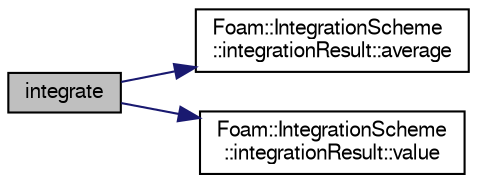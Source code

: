 digraph "integrate"
{
  bgcolor="transparent";
  edge [fontname="FreeSans",fontsize="10",labelfontname="FreeSans",labelfontsize="10"];
  node [fontname="FreeSans",fontsize="10",shape=record];
  rankdir="LR";
  Node26 [label="integrate",height=0.2,width=0.4,color="black", fillcolor="grey75", style="filled", fontcolor="black"];
  Node26 -> Node27 [color="midnightblue",fontsize="10",style="solid",fontname="FreeSans"];
  Node27 [label="Foam::IntegrationScheme\l::integrationResult::average",height=0.2,width=0.4,color="black",URL="$a23850.html#a1db78afd3e628e89ca0cbf5c0d924b1a",tooltip="Return const access to the average. "];
  Node26 -> Node28 [color="midnightblue",fontsize="10",style="solid",fontname="FreeSans"];
  Node28 [label="Foam::IntegrationScheme\l::integrationResult::value",height=0.2,width=0.4,color="black",URL="$a23850.html#a6d4d6556ac300382aa9c07ad9c1c2ea2",tooltip="Return const access to the value. "];
}
